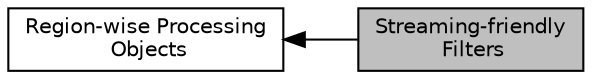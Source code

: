 digraph "Streaming-friendly Filters"
{
  edge [fontname="Helvetica",fontsize="10",labelfontname="Helvetica",labelfontsize="10"];
  node [fontname="Helvetica",fontsize="10",shape=box];
  rankdir=LR;
  Node1 [label="Streaming-friendly\l Filters",height=0.2,width=0.4,color="black", fillcolor="grey75", style="filled", fontcolor="black",tooltip=" "];
  Node2 [label="Region-wise Processing\l Objects",height=0.2,width=0.4,color="black", fillcolor="white", style="filled",URL="$group__StreamingGroup.html",tooltip=" "];
  Node2->Node1 [shape=plaintext, dir="back", style="solid"];
}
